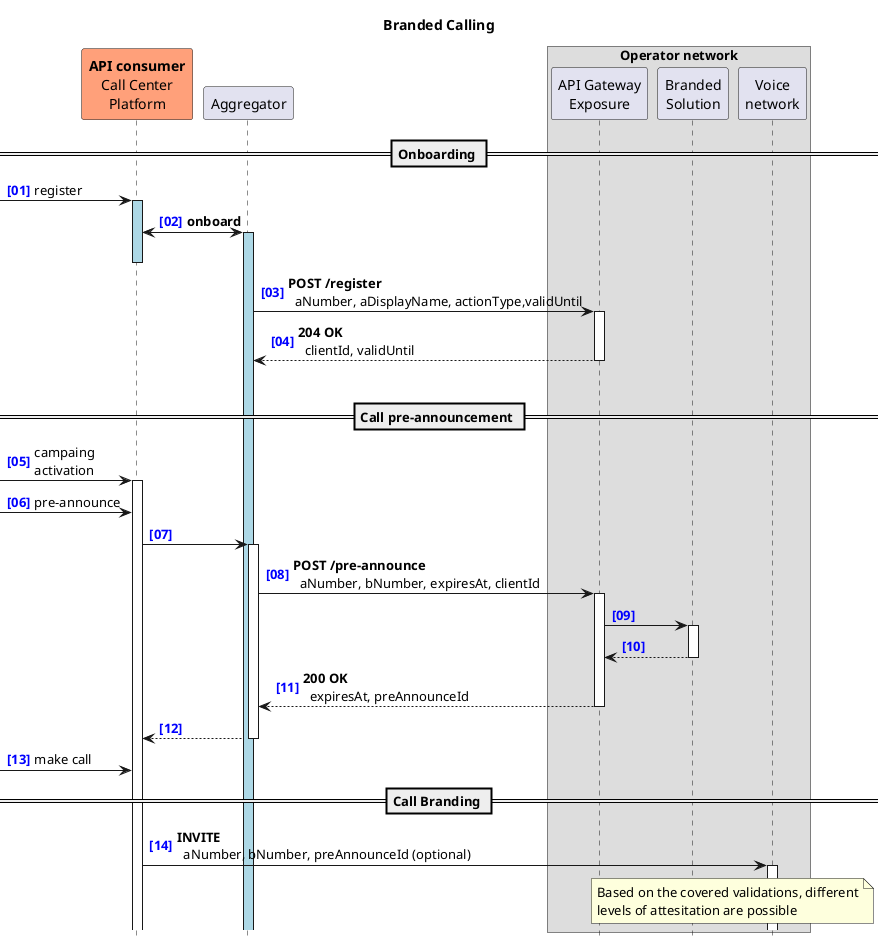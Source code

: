 @startuml

title Branded Calling

autonumber "<font color=blue><b>[00]"
hide footbox

' ---------------

participant CC as "**API consumer**\nCall Center\nPlatform" #lightSalmon
participant AGG as "Aggregator"
box Operator network
    participant APIGW as "API Gateway\nExposure"
    participant BRAND as "Branded\nSolution"
    participant CSCF as "Voice\nnetwork"
endbox

== Onboarding ==

-> CC: register
activate CC #lightBlue
CC <-> AGG: **onboard**
activate AGG #lightBlue
deactivate CC

AGG -> APIGW: **POST /register**\n\
  aNumber, aDisplayName, actionType,validUntil

activate APIGW
return **204 OK**\n\
  clientId, validUntil

|||

== Call pre-announcement ==

-> CC: campaing\nactivation
activate CC

-> CC: pre-announce
CC -> AGG
activate AGG

AGG -> APIGW: **POST /pre-announce**\n\
  aNumber, bNumber, expiresAt, clientId
activate APIGW

APIGW -> BRAND ++
'activate BRAND
return 

return **200 OK**\n\
  expiresAt, preAnnounceId
return

-> CC: make call

== Call Branding ==

CC-> CSCF: **INVITE**\n\
  aNumber, bNumber, preAnnounceId (optional)
activate CSCF
note over BRAND, CSCF 
  Based on the covered validations, different
  levels of attesitation are possible
end note

@enduml
